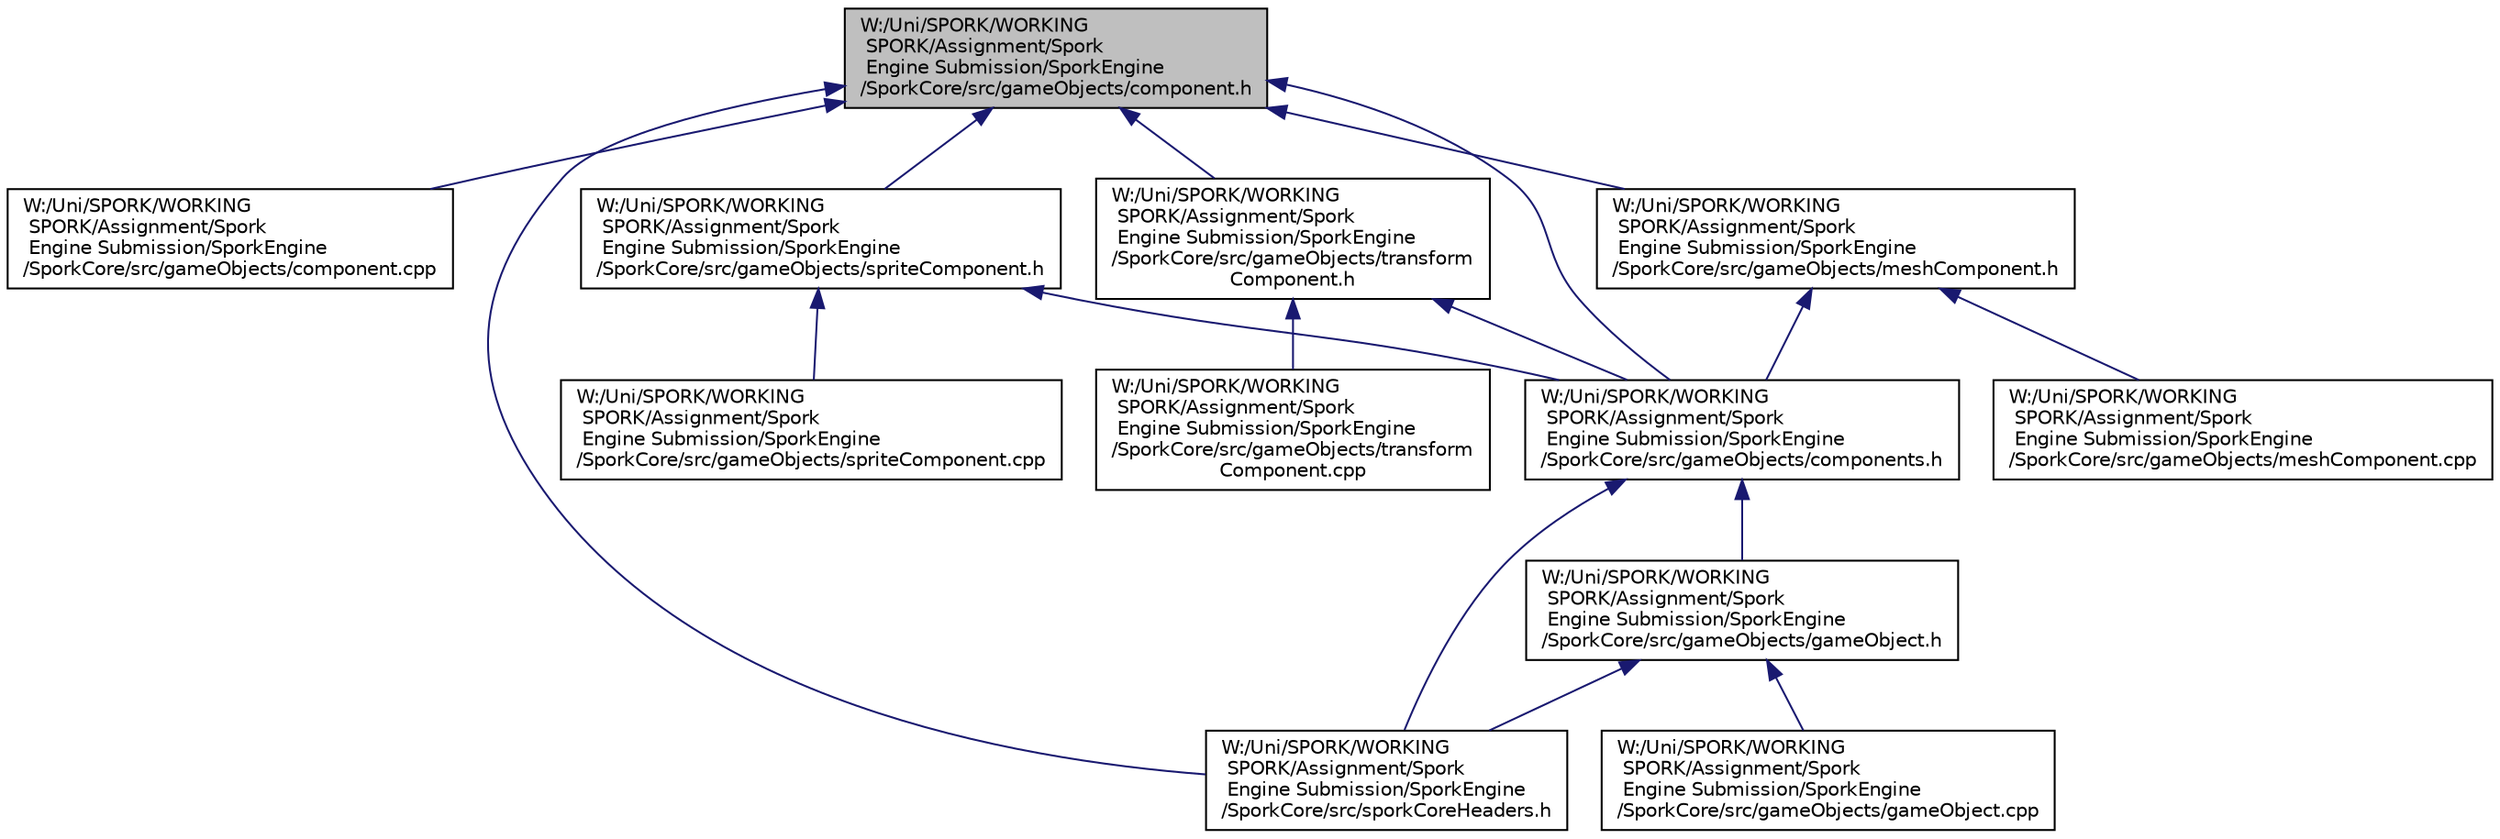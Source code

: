 digraph "W:/Uni/SPORK/WORKING SPORK/Assignment/Spork Engine Submission/SporkEngine/SporkCore/src/gameObjects/component.h"
{
  edge [fontname="Helvetica",fontsize="10",labelfontname="Helvetica",labelfontsize="10"];
  node [fontname="Helvetica",fontsize="10",shape=record];
  Node25 [label="W:/Uni/SPORK/WORKING\l SPORK/Assignment/Spork\l Engine Submission/SporkEngine\l/SporkCore/src/gameObjects/component.h",height=0.2,width=0.4,color="black", fillcolor="grey75", style="filled", fontcolor="black"];
  Node25 -> Node26 [dir="back",color="midnightblue",fontsize="10",style="solid"];
  Node26 [label="W:/Uni/SPORK/WORKING\l SPORK/Assignment/Spork\l Engine Submission/SporkEngine\l/SporkCore/src/gameObjects/component.cpp",height=0.2,width=0.4,color="black", fillcolor="white", style="filled",URL="$component_8cpp.html"];
  Node25 -> Node27 [dir="back",color="midnightblue",fontsize="10",style="solid"];
  Node27 [label="W:/Uni/SPORK/WORKING\l SPORK/Assignment/Spork\l Engine Submission/SporkEngine\l/SporkCore/src/gameObjects/components.h",height=0.2,width=0.4,color="black", fillcolor="white", style="filled",URL="$components_8h.html"];
  Node27 -> Node28 [dir="back",color="midnightblue",fontsize="10",style="solid"];
  Node28 [label="W:/Uni/SPORK/WORKING\l SPORK/Assignment/Spork\l Engine Submission/SporkEngine\l/SporkCore/src/gameObjects/gameObject.h",height=0.2,width=0.4,color="black", fillcolor="white", style="filled",URL="$game_object_8h.html"];
  Node28 -> Node29 [dir="back",color="midnightblue",fontsize="10",style="solid"];
  Node29 [label="W:/Uni/SPORK/WORKING\l SPORK/Assignment/Spork\l Engine Submission/SporkEngine\l/SporkCore/src/gameObjects/gameObject.cpp",height=0.2,width=0.4,color="black", fillcolor="white", style="filled",URL="$game_object_8cpp.html"];
  Node28 -> Node30 [dir="back",color="midnightblue",fontsize="10",style="solid"];
  Node30 [label="W:/Uni/SPORK/WORKING\l SPORK/Assignment/Spork\l Engine Submission/SporkEngine\l/SporkCore/src/sporkCoreHeaders.h",height=0.2,width=0.4,color="black", fillcolor="white", style="filled",URL="$spork_core_headers_8h.html"];
  Node27 -> Node30 [dir="back",color="midnightblue",fontsize="10",style="solid"];
  Node25 -> Node31 [dir="back",color="midnightblue",fontsize="10",style="solid"];
  Node31 [label="W:/Uni/SPORK/WORKING\l SPORK/Assignment/Spork\l Engine Submission/SporkEngine\l/SporkCore/src/gameObjects/spriteComponent.h",height=0.2,width=0.4,color="black", fillcolor="white", style="filled",URL="$sprite_component_8h.html"];
  Node31 -> Node27 [dir="back",color="midnightblue",fontsize="10",style="solid"];
  Node31 -> Node32 [dir="back",color="midnightblue",fontsize="10",style="solid"];
  Node32 [label="W:/Uni/SPORK/WORKING\l SPORK/Assignment/Spork\l Engine Submission/SporkEngine\l/SporkCore/src/gameObjects/spriteComponent.cpp",height=0.2,width=0.4,color="black", fillcolor="white", style="filled",URL="$sprite_component_8cpp.html"];
  Node25 -> Node33 [dir="back",color="midnightblue",fontsize="10",style="solid"];
  Node33 [label="W:/Uni/SPORK/WORKING\l SPORK/Assignment/Spork\l Engine Submission/SporkEngine\l/SporkCore/src/gameObjects/transform\lComponent.h",height=0.2,width=0.4,color="black", fillcolor="white", style="filled",URL="$transform_component_8h.html"];
  Node33 -> Node27 [dir="back",color="midnightblue",fontsize="10",style="solid"];
  Node33 -> Node34 [dir="back",color="midnightblue",fontsize="10",style="solid"];
  Node34 [label="W:/Uni/SPORK/WORKING\l SPORK/Assignment/Spork\l Engine Submission/SporkEngine\l/SporkCore/src/gameObjects/transform\lComponent.cpp",height=0.2,width=0.4,color="black", fillcolor="white", style="filled",URL="$transform_component_8cpp.html"];
  Node25 -> Node35 [dir="back",color="midnightblue",fontsize="10",style="solid"];
  Node35 [label="W:/Uni/SPORK/WORKING\l SPORK/Assignment/Spork\l Engine Submission/SporkEngine\l/SporkCore/src/gameObjects/meshComponent.h",height=0.2,width=0.4,color="black", fillcolor="white", style="filled",URL="$mesh_component_8h.html"];
  Node35 -> Node27 [dir="back",color="midnightblue",fontsize="10",style="solid"];
  Node35 -> Node36 [dir="back",color="midnightblue",fontsize="10",style="solid"];
  Node36 [label="W:/Uni/SPORK/WORKING\l SPORK/Assignment/Spork\l Engine Submission/SporkEngine\l/SporkCore/src/gameObjects/meshComponent.cpp",height=0.2,width=0.4,color="black", fillcolor="white", style="filled",URL="$mesh_component_8cpp.html"];
  Node25 -> Node30 [dir="back",color="midnightblue",fontsize="10",style="solid"];
}

